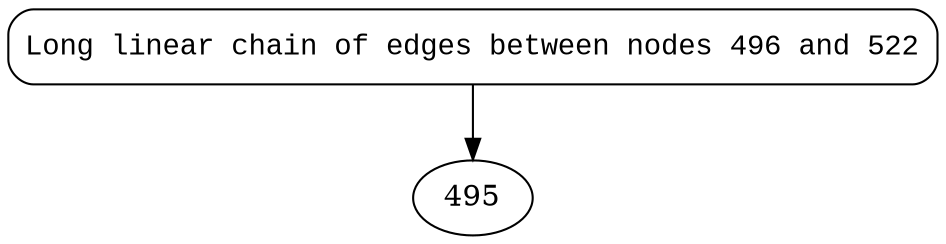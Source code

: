 digraph block419 {
496 [style="filled,bold" penwidth="1" fillcolor="white" fontname="Courier New" shape="Mrecord" label="Long linear chain of edges between nodes 496 and 522"]
496 -> 495[label=""]
}